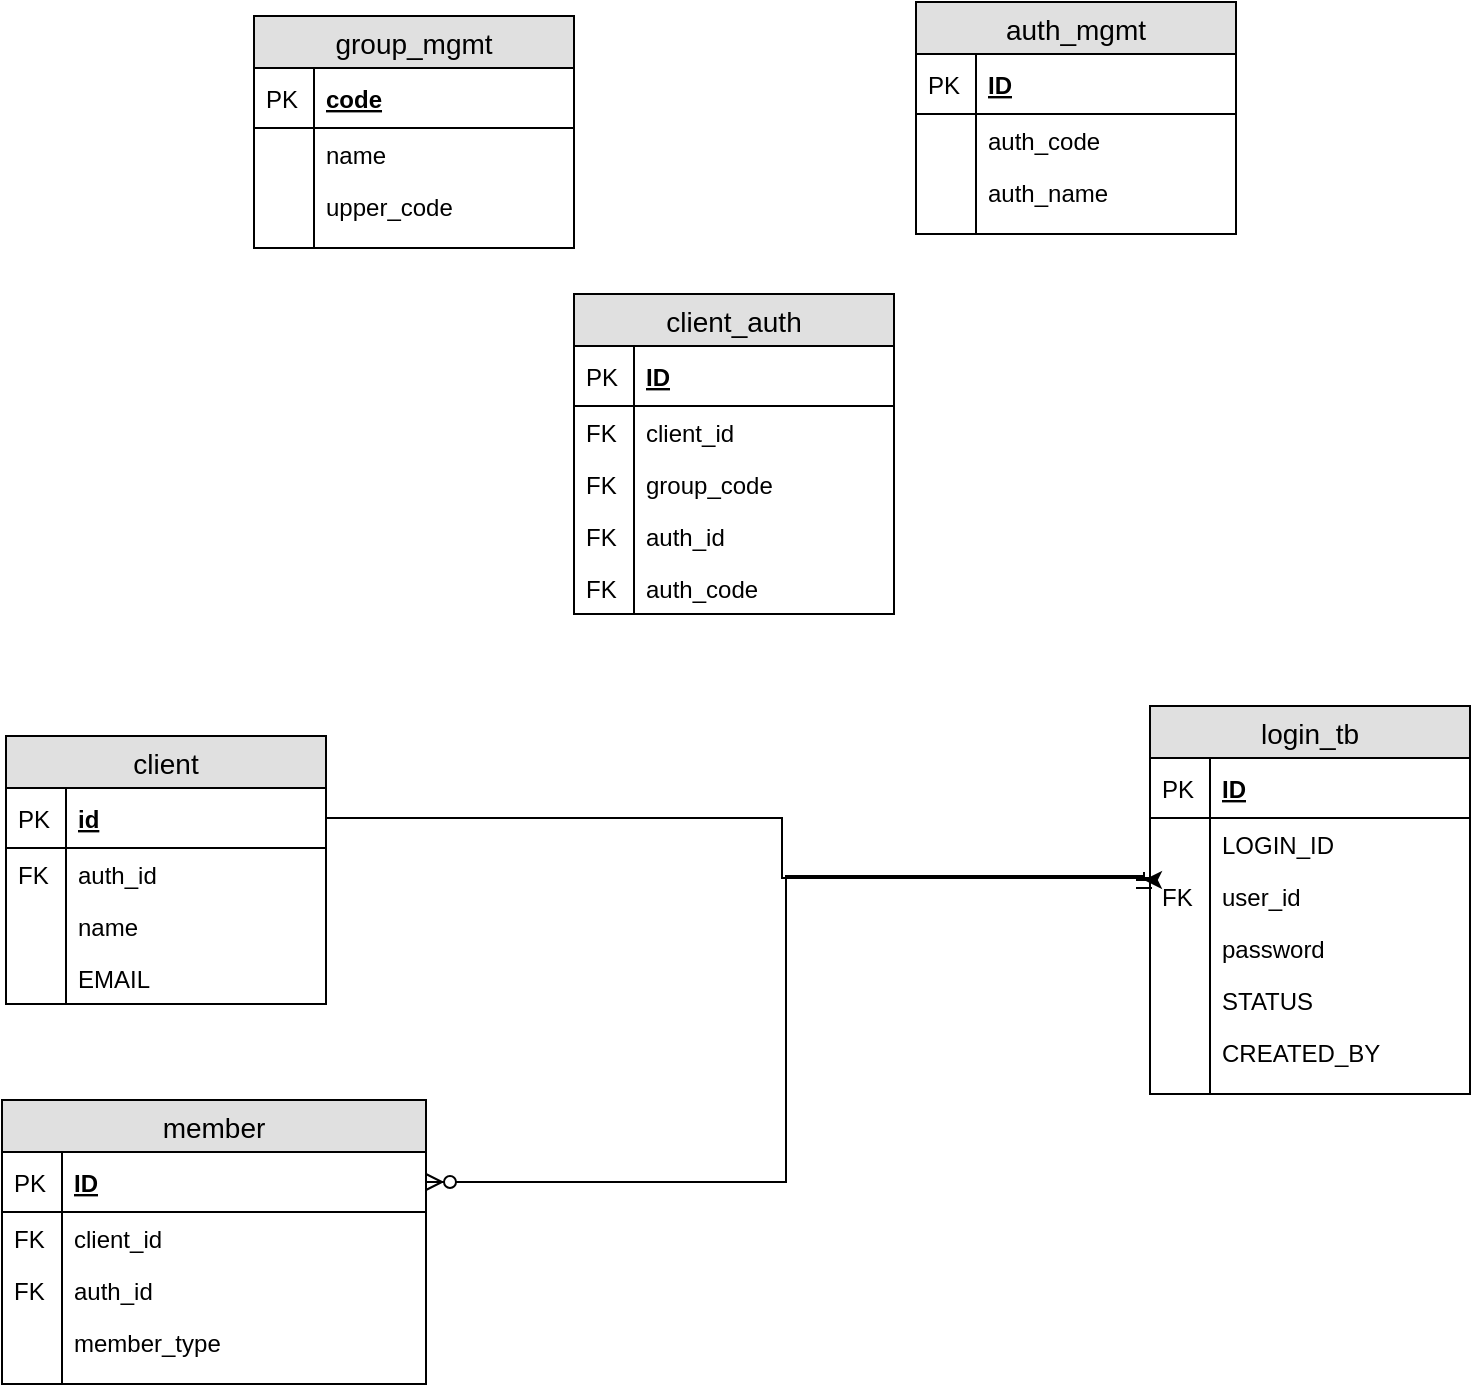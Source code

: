 <mxfile>
    <diagram id="ThVwjJEKlV_oW1t6sEBJ" name="Page-1">
        <mxGraphModel dx="1838" dy="1956" grid="0" gridSize="10" guides="1" tooltips="1" connect="1" arrows="1" fold="1" page="1" pageScale="1" pageWidth="827" pageHeight="1169" background="none" math="0" shadow="0">
            <root>
                <mxCell id="0"/>
                <mxCell id="1" parent="0"/>
                <mxCell id="Bm8oiXyTECb4FAFyTaYc-1" value="login_tb" style="swimlane;fontStyle=0;childLayout=stackLayout;horizontal=1;startSize=26;fillColor=#e0e0e0;horizontalStack=0;resizeParent=1;resizeParentMax=0;resizeLast=0;collapsible=1;marginBottom=0;swimlaneFillColor=#ffffff;align=center;fontSize=14;" parent="1" vertex="1">
                    <mxGeometry x="590" y="164" width="160" height="194" as="geometry"/>
                </mxCell>
                <mxCell id="Bm8oiXyTECb4FAFyTaYc-2" value="ID" style="shape=partialRectangle;top=0;left=0;right=0;bottom=1;align=left;verticalAlign=middle;fillColor=none;spacingLeft=34;spacingRight=4;overflow=hidden;rotatable=0;points=[[0,0.5],[1,0.5]];portConstraint=eastwest;dropTarget=0;fontStyle=5;fontSize=12;" parent="Bm8oiXyTECb4FAFyTaYc-1" vertex="1">
                    <mxGeometry y="26" width="160" height="30" as="geometry"/>
                </mxCell>
                <mxCell id="Bm8oiXyTECb4FAFyTaYc-3" value="PK" style="shape=partialRectangle;top=0;left=0;bottom=0;fillColor=none;align=left;verticalAlign=middle;spacingLeft=4;spacingRight=4;overflow=hidden;rotatable=0;points=[];portConstraint=eastwest;part=1;fontSize=12;" parent="Bm8oiXyTECb4FAFyTaYc-2" vertex="1" connectable="0">
                    <mxGeometry width="30" height="30" as="geometry"/>
                </mxCell>
                <mxCell id="Bm8oiXyTECb4FAFyTaYc-4" value="LOGIN_ID" style="shape=partialRectangle;top=0;left=0;right=0;bottom=0;align=left;verticalAlign=top;fillColor=none;spacingLeft=34;spacingRight=4;overflow=hidden;rotatable=0;points=[[0,0.5],[1,0.5]];portConstraint=eastwest;dropTarget=0;fontSize=12;" parent="Bm8oiXyTECb4FAFyTaYc-1" vertex="1">
                    <mxGeometry y="56" width="160" height="26" as="geometry"/>
                </mxCell>
                <mxCell id="Bm8oiXyTECb4FAFyTaYc-5" value="" style="shape=partialRectangle;top=0;left=0;bottom=0;fillColor=none;align=left;verticalAlign=top;spacingLeft=4;spacingRight=4;overflow=hidden;rotatable=0;points=[];portConstraint=eastwest;part=1;fontSize=12;" parent="Bm8oiXyTECb4FAFyTaYc-4" vertex="1" connectable="0">
                    <mxGeometry width="30" height="26" as="geometry"/>
                </mxCell>
                <mxCell id="Bm8oiXyTECb4FAFyTaYc-6" value="user_id" style="shape=partialRectangle;top=0;left=0;right=0;bottom=0;align=left;verticalAlign=top;fillColor=none;spacingLeft=34;spacingRight=4;overflow=hidden;rotatable=0;points=[[0,0.5],[1,0.5]];portConstraint=eastwest;dropTarget=0;fontSize=12;" parent="Bm8oiXyTECb4FAFyTaYc-1" vertex="1">
                    <mxGeometry y="82" width="160" height="26" as="geometry"/>
                </mxCell>
                <mxCell id="Bm8oiXyTECb4FAFyTaYc-7" value="FK" style="shape=partialRectangle;top=0;left=0;bottom=0;fillColor=none;align=left;verticalAlign=top;spacingLeft=4;spacingRight=4;overflow=hidden;rotatable=0;points=[];portConstraint=eastwest;part=1;fontSize=12;" parent="Bm8oiXyTECb4FAFyTaYc-6" vertex="1" connectable="0">
                    <mxGeometry width="30" height="26" as="geometry"/>
                </mxCell>
                <mxCell id="Bm8oiXyTECb4FAFyTaYc-8" value="password" style="shape=partialRectangle;top=0;left=0;right=0;bottom=0;align=left;verticalAlign=top;fillColor=none;spacingLeft=34;spacingRight=4;overflow=hidden;rotatable=0;points=[[0,0.5],[1,0.5]];portConstraint=eastwest;dropTarget=0;fontSize=12;" parent="Bm8oiXyTECb4FAFyTaYc-1" vertex="1">
                    <mxGeometry y="108" width="160" height="26" as="geometry"/>
                </mxCell>
                <mxCell id="Bm8oiXyTECb4FAFyTaYc-9" value="" style="shape=partialRectangle;top=0;left=0;bottom=0;fillColor=none;align=left;verticalAlign=top;spacingLeft=4;spacingRight=4;overflow=hidden;rotatable=0;points=[];portConstraint=eastwest;part=1;fontSize=12;" parent="Bm8oiXyTECb4FAFyTaYc-8" vertex="1" connectable="0">
                    <mxGeometry width="30" height="26" as="geometry"/>
                </mxCell>
                <mxCell id="Bm8oiXyTECb4FAFyTaYc-12" value="STATUS" style="shape=partialRectangle;top=0;left=0;right=0;bottom=0;align=left;verticalAlign=top;fillColor=none;spacingLeft=34;spacingRight=4;overflow=hidden;rotatable=0;points=[[0,0.5],[1,0.5]];portConstraint=eastwest;dropTarget=0;fontSize=12;" parent="Bm8oiXyTECb4FAFyTaYc-1" vertex="1">
                    <mxGeometry y="134" width="160" height="26" as="geometry"/>
                </mxCell>
                <mxCell id="Bm8oiXyTECb4FAFyTaYc-13" value="" style="shape=partialRectangle;top=0;left=0;bottom=0;fillColor=none;align=left;verticalAlign=top;spacingLeft=4;spacingRight=4;overflow=hidden;rotatable=0;points=[];portConstraint=eastwest;part=1;fontSize=12;" parent="Bm8oiXyTECb4FAFyTaYc-12" vertex="1" connectable="0">
                    <mxGeometry width="30" height="26" as="geometry"/>
                </mxCell>
                <mxCell id="Bm8oiXyTECb4FAFyTaYc-16" value="CREATED_BY" style="shape=partialRectangle;top=0;left=0;right=0;bottom=0;align=left;verticalAlign=top;fillColor=none;spacingLeft=34;spacingRight=4;overflow=hidden;rotatable=0;points=[[0,0.5],[1,0.5]];portConstraint=eastwest;dropTarget=0;fontSize=12;" parent="Bm8oiXyTECb4FAFyTaYc-1" vertex="1">
                    <mxGeometry y="160" width="160" height="26" as="geometry"/>
                </mxCell>
                <mxCell id="Bm8oiXyTECb4FAFyTaYc-17" value="" style="shape=partialRectangle;top=0;left=0;bottom=0;fillColor=none;align=left;verticalAlign=top;spacingLeft=4;spacingRight=4;overflow=hidden;rotatable=0;points=[];portConstraint=eastwest;part=1;fontSize=12;" parent="Bm8oiXyTECb4FAFyTaYc-16" vertex="1" connectable="0">
                    <mxGeometry width="30" height="26" as="geometry"/>
                </mxCell>
                <mxCell id="Bm8oiXyTECb4FAFyTaYc-10" value="" style="shape=partialRectangle;top=0;left=0;right=0;bottom=0;align=left;verticalAlign=top;fillColor=none;spacingLeft=34;spacingRight=4;overflow=hidden;rotatable=0;points=[[0,0.5],[1,0.5]];portConstraint=eastwest;dropTarget=0;fontSize=12;" parent="Bm8oiXyTECb4FAFyTaYc-1" vertex="1">
                    <mxGeometry y="186" width="160" height="8" as="geometry"/>
                </mxCell>
                <mxCell id="Bm8oiXyTECb4FAFyTaYc-11" value="" style="shape=partialRectangle;top=0;left=0;bottom=0;fillColor=none;align=left;verticalAlign=top;spacingLeft=4;spacingRight=4;overflow=hidden;rotatable=0;points=[];portConstraint=eastwest;part=1;fontSize=12;" parent="Bm8oiXyTECb4FAFyTaYc-10" vertex="1" connectable="0">
                    <mxGeometry width="30" height="8.0" as="geometry"/>
                </mxCell>
                <mxCell id="Bm8oiXyTECb4FAFyTaYc-39" value="member" style="swimlane;fontStyle=0;childLayout=stackLayout;horizontal=1;startSize=26;fillColor=#e0e0e0;horizontalStack=0;resizeParent=1;resizeParentMax=0;resizeLast=0;collapsible=1;marginBottom=0;swimlaneFillColor=#ffffff;align=center;fontSize=14;" parent="1" vertex="1">
                    <mxGeometry x="16" y="361" width="212" height="142" as="geometry"/>
                </mxCell>
                <mxCell id="Bm8oiXyTECb4FAFyTaYc-40" value="ID" style="shape=partialRectangle;top=0;left=0;right=0;bottom=1;align=left;verticalAlign=middle;fillColor=none;spacingLeft=34;spacingRight=4;overflow=hidden;rotatable=0;points=[[0,0.5],[1,0.5]];portConstraint=eastwest;dropTarget=0;fontStyle=5;fontSize=12;" parent="Bm8oiXyTECb4FAFyTaYc-39" vertex="1">
                    <mxGeometry y="26" width="212" height="30" as="geometry"/>
                </mxCell>
                <mxCell id="Bm8oiXyTECb4FAFyTaYc-41" value="PK" style="shape=partialRectangle;top=0;left=0;bottom=0;fillColor=none;align=left;verticalAlign=middle;spacingLeft=4;spacingRight=4;overflow=hidden;rotatable=0;points=[];portConstraint=eastwest;part=1;fontSize=12;" parent="Bm8oiXyTECb4FAFyTaYc-40" vertex="1" connectable="0">
                    <mxGeometry width="30" height="30" as="geometry"/>
                </mxCell>
                <mxCell id="Bm8oiXyTECb4FAFyTaYc-42" value="client_id" style="shape=partialRectangle;top=0;left=0;right=0;bottom=0;align=left;verticalAlign=top;fillColor=none;spacingLeft=34;spacingRight=4;overflow=hidden;rotatable=0;points=[[0,0.5],[1,0.5]];portConstraint=eastwest;dropTarget=0;fontSize=12;strokeColor=#000000;" parent="Bm8oiXyTECb4FAFyTaYc-39" vertex="1">
                    <mxGeometry y="56" width="212" height="26" as="geometry"/>
                </mxCell>
                <mxCell id="Bm8oiXyTECb4FAFyTaYc-43" value="FK" style="shape=partialRectangle;top=0;left=0;bottom=0;fillColor=none;align=left;verticalAlign=top;spacingLeft=4;spacingRight=4;overflow=hidden;rotatable=0;points=[];portConstraint=eastwest;part=1;fontSize=12;" parent="Bm8oiXyTECb4FAFyTaYc-42" vertex="1" connectable="0">
                    <mxGeometry width="30" height="26" as="geometry"/>
                </mxCell>
                <mxCell id="Bm8oiXyTECb4FAFyTaYc-44" value="auth_id" style="shape=partialRectangle;top=0;left=0;right=0;bottom=0;align=left;verticalAlign=top;fillColor=none;spacingLeft=34;spacingRight=4;overflow=hidden;rotatable=0;points=[[0,0.5],[1,0.5]];portConstraint=eastwest;dropTarget=0;fontSize=12;" parent="Bm8oiXyTECb4FAFyTaYc-39" vertex="1">
                    <mxGeometry y="82" width="212" height="26" as="geometry"/>
                </mxCell>
                <mxCell id="Bm8oiXyTECb4FAFyTaYc-45" value="FK" style="shape=partialRectangle;top=0;left=0;bottom=0;fillColor=none;align=left;verticalAlign=top;spacingLeft=4;spacingRight=4;overflow=hidden;rotatable=0;points=[];portConstraint=eastwest;part=1;fontSize=12;" parent="Bm8oiXyTECb4FAFyTaYc-44" vertex="1" connectable="0">
                    <mxGeometry width="30" height="26" as="geometry"/>
                </mxCell>
                <mxCell id="Bm8oiXyTECb4FAFyTaYc-46" value="member_type" style="shape=partialRectangle;top=0;left=0;right=0;bottom=0;align=left;verticalAlign=top;fillColor=none;spacingLeft=34;spacingRight=4;overflow=hidden;rotatable=0;points=[[0,0.5],[1,0.5]];portConstraint=eastwest;dropTarget=0;fontSize=12;" parent="Bm8oiXyTECb4FAFyTaYc-39" vertex="1">
                    <mxGeometry y="108" width="212" height="26" as="geometry"/>
                </mxCell>
                <mxCell id="Bm8oiXyTECb4FAFyTaYc-47" value="" style="shape=partialRectangle;top=0;left=0;bottom=0;fillColor=none;align=left;verticalAlign=top;spacingLeft=4;spacingRight=4;overflow=hidden;rotatable=0;points=[];portConstraint=eastwest;part=1;fontSize=12;" parent="Bm8oiXyTECb4FAFyTaYc-46" vertex="1" connectable="0">
                    <mxGeometry width="30" height="26" as="geometry"/>
                </mxCell>
                <mxCell id="Bm8oiXyTECb4FAFyTaYc-48" value="" style="shape=partialRectangle;top=0;left=0;right=0;bottom=0;align=left;verticalAlign=top;fillColor=none;spacingLeft=34;spacingRight=4;overflow=hidden;rotatable=0;points=[[0,0.5],[1,0.5]];portConstraint=eastwest;dropTarget=0;fontSize=12;" parent="Bm8oiXyTECb4FAFyTaYc-39" vertex="1">
                    <mxGeometry y="134" width="212" height="8" as="geometry"/>
                </mxCell>
                <mxCell id="Bm8oiXyTECb4FAFyTaYc-49" value="" style="shape=partialRectangle;top=0;left=0;bottom=0;fillColor=none;align=left;verticalAlign=top;spacingLeft=4;spacingRight=4;overflow=hidden;rotatable=0;points=[];portConstraint=eastwest;part=1;fontSize=12;" parent="Bm8oiXyTECb4FAFyTaYc-48" vertex="1" connectable="0">
                    <mxGeometry width="30" height="8.0" as="geometry"/>
                </mxCell>
                <mxCell id="Bm8oiXyTECb4FAFyTaYc-80" value="client" style="swimlane;fontStyle=0;childLayout=stackLayout;horizontal=1;startSize=26;fillColor=#e0e0e0;horizontalStack=0;resizeParent=1;resizeParentMax=0;resizeLast=0;collapsible=1;marginBottom=0;swimlaneFillColor=#ffffff;align=center;fontSize=14;" parent="1" vertex="1">
                    <mxGeometry x="18" y="179" width="160" height="134" as="geometry"/>
                </mxCell>
                <mxCell id="Bm8oiXyTECb4FAFyTaYc-81" value="id" style="shape=partialRectangle;top=0;left=0;right=0;bottom=1;align=left;verticalAlign=middle;fillColor=none;spacingLeft=34;spacingRight=4;overflow=hidden;rotatable=0;points=[[0,0.5],[1,0.5]];portConstraint=eastwest;dropTarget=0;fontStyle=5;fontSize=12;" parent="Bm8oiXyTECb4FAFyTaYc-80" vertex="1">
                    <mxGeometry y="26" width="160" height="30" as="geometry"/>
                </mxCell>
                <mxCell id="Bm8oiXyTECb4FAFyTaYc-82" value="PK" style="shape=partialRectangle;top=0;left=0;bottom=0;fillColor=none;align=left;verticalAlign=middle;spacingLeft=4;spacingRight=4;overflow=hidden;rotatable=0;points=[];portConstraint=eastwest;part=1;fontSize=12;" parent="Bm8oiXyTECb4FAFyTaYc-81" vertex="1" connectable="0">
                    <mxGeometry width="30" height="30" as="geometry"/>
                </mxCell>
                <mxCell id="Bm8oiXyTECb4FAFyTaYc-83" value="auth_id" style="shape=partialRectangle;top=0;left=0;right=0;bottom=0;align=left;verticalAlign=top;fillColor=none;spacingLeft=34;spacingRight=4;overflow=hidden;rotatable=0;points=[[0,0.5],[1,0.5]];portConstraint=eastwest;dropTarget=0;fontSize=12;" parent="Bm8oiXyTECb4FAFyTaYc-80" vertex="1">
                    <mxGeometry y="56" width="160" height="26" as="geometry"/>
                </mxCell>
                <mxCell id="Bm8oiXyTECb4FAFyTaYc-84" value="FK" style="shape=partialRectangle;top=0;left=0;bottom=0;fillColor=none;align=left;verticalAlign=top;spacingLeft=4;spacingRight=4;overflow=hidden;rotatable=0;points=[];portConstraint=eastwest;part=1;fontSize=12;" parent="Bm8oiXyTECb4FAFyTaYc-83" vertex="1" connectable="0">
                    <mxGeometry width="30" height="26" as="geometry"/>
                </mxCell>
                <mxCell id="Bm8oiXyTECb4FAFyTaYc-85" value="name" style="shape=partialRectangle;top=0;left=0;right=0;bottom=0;align=left;verticalAlign=top;fillColor=none;spacingLeft=34;spacingRight=4;overflow=hidden;rotatable=0;points=[[0,0.5],[1,0.5]];portConstraint=eastwest;dropTarget=0;fontSize=12;" parent="Bm8oiXyTECb4FAFyTaYc-80" vertex="1">
                    <mxGeometry y="82" width="160" height="26" as="geometry"/>
                </mxCell>
                <mxCell id="Bm8oiXyTECb4FAFyTaYc-86" value="" style="shape=partialRectangle;top=0;left=0;bottom=0;fillColor=none;align=left;verticalAlign=top;spacingLeft=4;spacingRight=4;overflow=hidden;rotatable=0;points=[];portConstraint=eastwest;part=1;fontSize=12;" parent="Bm8oiXyTECb4FAFyTaYc-85" vertex="1" connectable="0">
                    <mxGeometry width="30" height="26" as="geometry"/>
                </mxCell>
                <mxCell id="Bm8oiXyTECb4FAFyTaYc-89" value="EMAIL" style="shape=partialRectangle;top=0;left=0;right=0;bottom=0;align=left;verticalAlign=top;fillColor=none;spacingLeft=34;spacingRight=4;overflow=hidden;rotatable=0;points=[[0,0.5],[1,0.5]];portConstraint=eastwest;dropTarget=0;fontSize=12;" parent="Bm8oiXyTECb4FAFyTaYc-80" vertex="1">
                    <mxGeometry y="108" width="160" height="26" as="geometry"/>
                </mxCell>
                <mxCell id="Bm8oiXyTECb4FAFyTaYc-90" value="" style="shape=partialRectangle;top=0;left=0;bottom=0;fillColor=none;align=left;verticalAlign=top;spacingLeft=4;spacingRight=4;overflow=hidden;rotatable=0;points=[];portConstraint=eastwest;part=1;fontSize=12;" parent="Bm8oiXyTECb4FAFyTaYc-89" vertex="1" connectable="0">
                    <mxGeometry width="30" height="26" as="geometry"/>
                </mxCell>
                <mxCell id="Bm8oiXyTECb4FAFyTaYc-95" value="auth_mgmt" style="swimlane;fontStyle=0;childLayout=stackLayout;horizontal=1;startSize=26;fillColor=#e0e0e0;horizontalStack=0;resizeParent=1;resizeParentMax=0;resizeLast=0;collapsible=1;marginBottom=0;swimlaneFillColor=#ffffff;align=center;fontSize=14;" parent="1" vertex="1">
                    <mxGeometry x="473" y="-188" width="160" height="116" as="geometry"/>
                </mxCell>
                <mxCell id="Bm8oiXyTECb4FAFyTaYc-96" value="ID" style="shape=partialRectangle;top=0;left=0;right=0;bottom=1;align=left;verticalAlign=middle;fillColor=none;spacingLeft=34;spacingRight=4;overflow=hidden;rotatable=0;points=[[0,0.5],[1,0.5]];portConstraint=eastwest;dropTarget=0;fontStyle=5;fontSize=12;" parent="Bm8oiXyTECb4FAFyTaYc-95" vertex="1">
                    <mxGeometry y="26" width="160" height="30" as="geometry"/>
                </mxCell>
                <mxCell id="Bm8oiXyTECb4FAFyTaYc-97" value="PK" style="shape=partialRectangle;top=0;left=0;bottom=0;fillColor=none;align=left;verticalAlign=middle;spacingLeft=4;spacingRight=4;overflow=hidden;rotatable=0;points=[];portConstraint=eastwest;part=1;fontSize=12;" parent="Bm8oiXyTECb4FAFyTaYc-96" vertex="1" connectable="0">
                    <mxGeometry width="30" height="30" as="geometry"/>
                </mxCell>
                <mxCell id="Bm8oiXyTECb4FAFyTaYc-98" value="auth_code" style="shape=partialRectangle;top=0;left=0;right=0;bottom=0;align=left;verticalAlign=top;fillColor=none;spacingLeft=34;spacingRight=4;overflow=hidden;rotatable=0;points=[[0,0.5],[1,0.5]];portConstraint=eastwest;dropTarget=0;fontSize=12;" parent="Bm8oiXyTECb4FAFyTaYc-95" vertex="1">
                    <mxGeometry y="56" width="160" height="26" as="geometry"/>
                </mxCell>
                <mxCell id="Bm8oiXyTECb4FAFyTaYc-99" value="" style="shape=partialRectangle;top=0;left=0;bottom=0;fillColor=none;align=left;verticalAlign=top;spacingLeft=4;spacingRight=4;overflow=hidden;rotatable=0;points=[];portConstraint=eastwest;part=1;fontSize=12;" parent="Bm8oiXyTECb4FAFyTaYc-98" vertex="1" connectable="0">
                    <mxGeometry width="30" height="26" as="geometry"/>
                </mxCell>
                <mxCell id="Bm8oiXyTECb4FAFyTaYc-100" value="auth_name" style="shape=partialRectangle;top=0;left=0;right=0;bottom=0;align=left;verticalAlign=top;fillColor=none;spacingLeft=34;spacingRight=4;overflow=hidden;rotatable=0;points=[[0,0.5],[1,0.5]];portConstraint=eastwest;dropTarget=0;fontSize=12;" parent="Bm8oiXyTECb4FAFyTaYc-95" vertex="1">
                    <mxGeometry y="82" width="160" height="26" as="geometry"/>
                </mxCell>
                <mxCell id="Bm8oiXyTECb4FAFyTaYc-101" value="" style="shape=partialRectangle;top=0;left=0;bottom=0;fillColor=none;align=left;verticalAlign=top;spacingLeft=4;spacingRight=4;overflow=hidden;rotatable=0;points=[];portConstraint=eastwest;part=1;fontSize=12;" parent="Bm8oiXyTECb4FAFyTaYc-100" vertex="1" connectable="0">
                    <mxGeometry width="30" height="26" as="geometry"/>
                </mxCell>
                <mxCell id="Bm8oiXyTECb4FAFyTaYc-108" value="" style="shape=partialRectangle;top=0;left=0;right=0;bottom=0;align=left;verticalAlign=top;fillColor=none;spacingLeft=34;spacingRight=4;overflow=hidden;rotatable=0;points=[[0,0.5],[1,0.5]];portConstraint=eastwest;dropTarget=0;fontSize=12;" parent="Bm8oiXyTECb4FAFyTaYc-95" vertex="1">
                    <mxGeometry y="108" width="160" height="8" as="geometry"/>
                </mxCell>
                <mxCell id="Bm8oiXyTECb4FAFyTaYc-109" value="" style="shape=partialRectangle;top=0;left=0;bottom=0;fillColor=none;align=left;verticalAlign=top;spacingLeft=4;spacingRight=4;overflow=hidden;rotatable=0;points=[];portConstraint=eastwest;part=1;fontSize=12;" parent="Bm8oiXyTECb4FAFyTaYc-108" vertex="1" connectable="0">
                    <mxGeometry width="30" height="8.0" as="geometry"/>
                </mxCell>
                <mxCell id="Bm8oiXyTECb4FAFyTaYc-127" style="edgeStyle=orthogonalEdgeStyle;rounded=0;orthogonalLoop=1;jettySize=auto;html=1;endArrow=ERzeroToMany;endFill=1;startArrow=ERmandOne;startFill=0;entryX=1;entryY=0.5;entryDx=0;entryDy=0;" parent="1" target="Bm8oiXyTECb4FAFyTaYc-40" edge="1">
                    <mxGeometry relative="1" as="geometry">
                        <mxPoint x="587" y="247" as="sourcePoint"/>
                        <Array as="points">
                            <mxPoint x="587" y="249"/>
                            <mxPoint x="408" y="249"/>
                            <mxPoint x="408" y="402"/>
                        </Array>
                    </mxGeometry>
                </mxCell>
                <mxCell id="2" value="group_mgmt" style="swimlane;fontStyle=0;childLayout=stackLayout;horizontal=1;startSize=26;fillColor=#e0e0e0;horizontalStack=0;resizeParent=1;resizeParentMax=0;resizeLast=0;collapsible=1;marginBottom=0;swimlaneFillColor=#ffffff;align=center;fontSize=14;" parent="1" vertex="1">
                    <mxGeometry x="142" y="-181" width="160" height="116" as="geometry"/>
                </mxCell>
                <mxCell id="3" value="code" style="shape=partialRectangle;top=0;left=0;right=0;bottom=1;align=left;verticalAlign=middle;fillColor=none;spacingLeft=34;spacingRight=4;overflow=hidden;rotatable=0;points=[[0,0.5],[1,0.5]];portConstraint=eastwest;dropTarget=0;fontStyle=5;fontSize=12;" parent="2" vertex="1">
                    <mxGeometry y="26" width="160" height="30" as="geometry"/>
                </mxCell>
                <mxCell id="4" value="PK" style="shape=partialRectangle;top=0;left=0;bottom=0;fillColor=none;align=left;verticalAlign=middle;spacingLeft=4;spacingRight=4;overflow=hidden;rotatable=0;points=[];portConstraint=eastwest;part=1;fontSize=12;" parent="3" vertex="1" connectable="0">
                    <mxGeometry width="30" height="30" as="geometry"/>
                </mxCell>
                <mxCell id="7" value="name" style="shape=partialRectangle;top=0;left=0;right=0;bottom=0;align=left;verticalAlign=top;fillColor=none;spacingLeft=34;spacingRight=4;overflow=hidden;rotatable=0;points=[[0,0.5],[1,0.5]];portConstraint=eastwest;dropTarget=0;fontSize=12;" parent="2" vertex="1">
                    <mxGeometry y="56" width="160" height="26" as="geometry"/>
                </mxCell>
                <mxCell id="8" value="" style="shape=partialRectangle;top=0;left=0;bottom=0;fillColor=none;align=left;verticalAlign=top;spacingLeft=4;spacingRight=4;overflow=hidden;rotatable=0;points=[];portConstraint=eastwest;part=1;fontSize=12;" parent="7" vertex="1" connectable="0">
                    <mxGeometry width="30" height="26" as="geometry"/>
                </mxCell>
                <mxCell id="9" value="upper_code" style="shape=partialRectangle;top=0;left=0;right=0;bottom=0;align=left;verticalAlign=top;fillColor=none;spacingLeft=34;spacingRight=4;overflow=hidden;rotatable=0;points=[[0,0.5],[1,0.5]];portConstraint=eastwest;dropTarget=0;fontSize=12;" parent="2" vertex="1">
                    <mxGeometry y="82" width="160" height="26" as="geometry"/>
                </mxCell>
                <mxCell id="10" value="" style="shape=partialRectangle;top=0;left=0;bottom=0;fillColor=none;align=left;verticalAlign=top;spacingLeft=4;spacingRight=4;overflow=hidden;rotatable=0;points=[];portConstraint=eastwest;part=1;fontSize=12;" parent="9" vertex="1" connectable="0">
                    <mxGeometry width="30" height="26" as="geometry"/>
                </mxCell>
                <mxCell id="11" value="" style="shape=partialRectangle;top=0;left=0;right=0;bottom=0;align=left;verticalAlign=top;fillColor=none;spacingLeft=34;spacingRight=4;overflow=hidden;rotatable=0;points=[[0,0.5],[1,0.5]];portConstraint=eastwest;dropTarget=0;fontSize=12;" parent="2" vertex="1">
                    <mxGeometry y="108" width="160" height="8" as="geometry"/>
                </mxCell>
                <mxCell id="12" value="" style="shape=partialRectangle;top=0;left=0;bottom=0;fillColor=none;align=left;verticalAlign=top;spacingLeft=4;spacingRight=4;overflow=hidden;rotatable=0;points=[];portConstraint=eastwest;part=1;fontSize=12;" parent="11" vertex="1" connectable="0">
                    <mxGeometry width="30" height="8.0" as="geometry"/>
                </mxCell>
                <mxCell id="Bm8oiXyTECb4FAFyTaYc-110" value="client_auth" style="swimlane;fontStyle=0;childLayout=stackLayout;horizontal=1;startSize=26;fillColor=#e0e0e0;horizontalStack=0;resizeParent=1;resizeParentMax=0;resizeLast=0;collapsible=1;marginBottom=0;swimlaneFillColor=#ffffff;align=center;fontSize=14;" parent="1" vertex="1">
                    <mxGeometry x="302" y="-42" width="160" height="160" as="geometry"/>
                </mxCell>
                <mxCell id="Bm8oiXyTECb4FAFyTaYc-111" value="ID" style="shape=partialRectangle;top=0;left=0;right=0;bottom=1;align=left;verticalAlign=middle;fillColor=none;spacingLeft=34;spacingRight=4;overflow=hidden;rotatable=0;points=[[0,0.5],[1,0.5]];portConstraint=eastwest;dropTarget=0;fontStyle=5;fontSize=12;" parent="Bm8oiXyTECb4FAFyTaYc-110" vertex="1">
                    <mxGeometry y="26" width="160" height="30" as="geometry"/>
                </mxCell>
                <mxCell id="Bm8oiXyTECb4FAFyTaYc-112" value="PK" style="shape=partialRectangle;top=0;left=0;bottom=0;fillColor=none;align=left;verticalAlign=middle;spacingLeft=4;spacingRight=4;overflow=hidden;rotatable=0;points=[];portConstraint=eastwest;part=1;fontSize=12;" parent="Bm8oiXyTECb4FAFyTaYc-111" vertex="1" connectable="0">
                    <mxGeometry width="30" height="30" as="geometry"/>
                </mxCell>
                <mxCell id="15" value="client_id" style="shape=partialRectangle;top=0;left=0;right=0;bottom=0;align=left;verticalAlign=top;fillColor=none;spacingLeft=34;spacingRight=4;overflow=hidden;rotatable=0;points=[[0,0.5],[1,0.5]];portConstraint=eastwest;dropTarget=0;fontSize=12;strokeColor=#000000;" parent="Bm8oiXyTECb4FAFyTaYc-110" vertex="1">
                    <mxGeometry y="56" width="160" height="26" as="geometry"/>
                </mxCell>
                <mxCell id="16" value="FK" style="shape=partialRectangle;top=0;left=0;bottom=0;fillColor=none;align=left;verticalAlign=top;spacingLeft=4;spacingRight=4;overflow=hidden;rotatable=0;points=[];portConstraint=eastwest;part=1;fontSize=12;" parent="15" vertex="1" connectable="0">
                    <mxGeometry width="30" height="26" as="geometry"/>
                </mxCell>
                <mxCell id="Bm8oiXyTECb4FAFyTaYc-113" value="group_code" style="shape=partialRectangle;top=0;left=0;right=0;bottom=0;align=left;verticalAlign=top;fillColor=none;spacingLeft=34;spacingRight=4;overflow=hidden;rotatable=0;points=[[0,0.5],[1,0.5]];portConstraint=eastwest;dropTarget=0;fontSize=12;" parent="Bm8oiXyTECb4FAFyTaYc-110" vertex="1">
                    <mxGeometry y="82" width="160" height="26" as="geometry"/>
                </mxCell>
                <mxCell id="Bm8oiXyTECb4FAFyTaYc-114" value="FK" style="shape=partialRectangle;top=0;left=0;bottom=0;fillColor=none;align=left;verticalAlign=top;spacingLeft=4;spacingRight=4;overflow=hidden;rotatable=0;points=[];portConstraint=eastwest;part=1;fontSize=12;" parent="Bm8oiXyTECb4FAFyTaYc-113" vertex="1" connectable="0">
                    <mxGeometry width="30" height="26" as="geometry"/>
                </mxCell>
                <mxCell id="Bm8oiXyTECb4FAFyTaYc-117" value="auth_id" style="shape=partialRectangle;top=0;left=0;right=0;bottom=0;align=left;verticalAlign=top;fillColor=none;spacingLeft=34;spacingRight=4;overflow=hidden;rotatable=0;points=[[0,0.5],[1,0.5]];portConstraint=eastwest;dropTarget=0;fontSize=12;" parent="Bm8oiXyTECb4FAFyTaYc-110" vertex="1">
                    <mxGeometry y="108" width="160" height="26" as="geometry"/>
                </mxCell>
                <mxCell id="Bm8oiXyTECb4FAFyTaYc-118" value="FK" style="shape=partialRectangle;top=0;left=0;bottom=0;fillColor=none;align=left;verticalAlign=top;spacingLeft=4;spacingRight=4;overflow=hidden;rotatable=0;points=[];portConstraint=eastwest;part=1;fontSize=12;" parent="Bm8oiXyTECb4FAFyTaYc-117" vertex="1" connectable="0">
                    <mxGeometry width="30" height="26" as="geometry"/>
                </mxCell>
                <mxCell id="25" value="auth_code" style="shape=partialRectangle;top=0;left=0;right=0;bottom=0;align=left;verticalAlign=top;fillColor=none;spacingLeft=34;spacingRight=4;overflow=hidden;rotatable=0;points=[[0,0.5],[1,0.5]];portConstraint=eastwest;dropTarget=0;fontSize=12;" parent="Bm8oiXyTECb4FAFyTaYc-110" vertex="1">
                    <mxGeometry y="134" width="160" height="26" as="geometry"/>
                </mxCell>
                <mxCell id="26" value="FK" style="shape=partialRectangle;top=0;left=0;bottom=0;fillColor=none;align=left;verticalAlign=top;spacingLeft=4;spacingRight=4;overflow=hidden;rotatable=0;points=[];portConstraint=eastwest;part=1;fontSize=12;" parent="25" vertex="1" connectable="0">
                    <mxGeometry width="30" height="26" as="geometry"/>
                </mxCell>
                <mxCell id="28" style="edgeStyle=orthogonalEdgeStyle;rounded=0;orthogonalLoop=1;jettySize=auto;html=1;entryX=-0.019;entryY=0.192;entryDx=0;entryDy=0;entryPerimeter=0;" parent="1" source="Bm8oiXyTECb4FAFyTaYc-81" target="Bm8oiXyTECb4FAFyTaYc-6" edge="1">
                    <mxGeometry relative="1" as="geometry">
                        <Array as="points">
                            <mxPoint x="406" y="220"/>
                            <mxPoint x="406" y="250"/>
                            <mxPoint x="591" y="250"/>
                        </Array>
                    </mxGeometry>
                </mxCell>
            </root>
        </mxGraphModel>
    </diagram>
</mxfile>